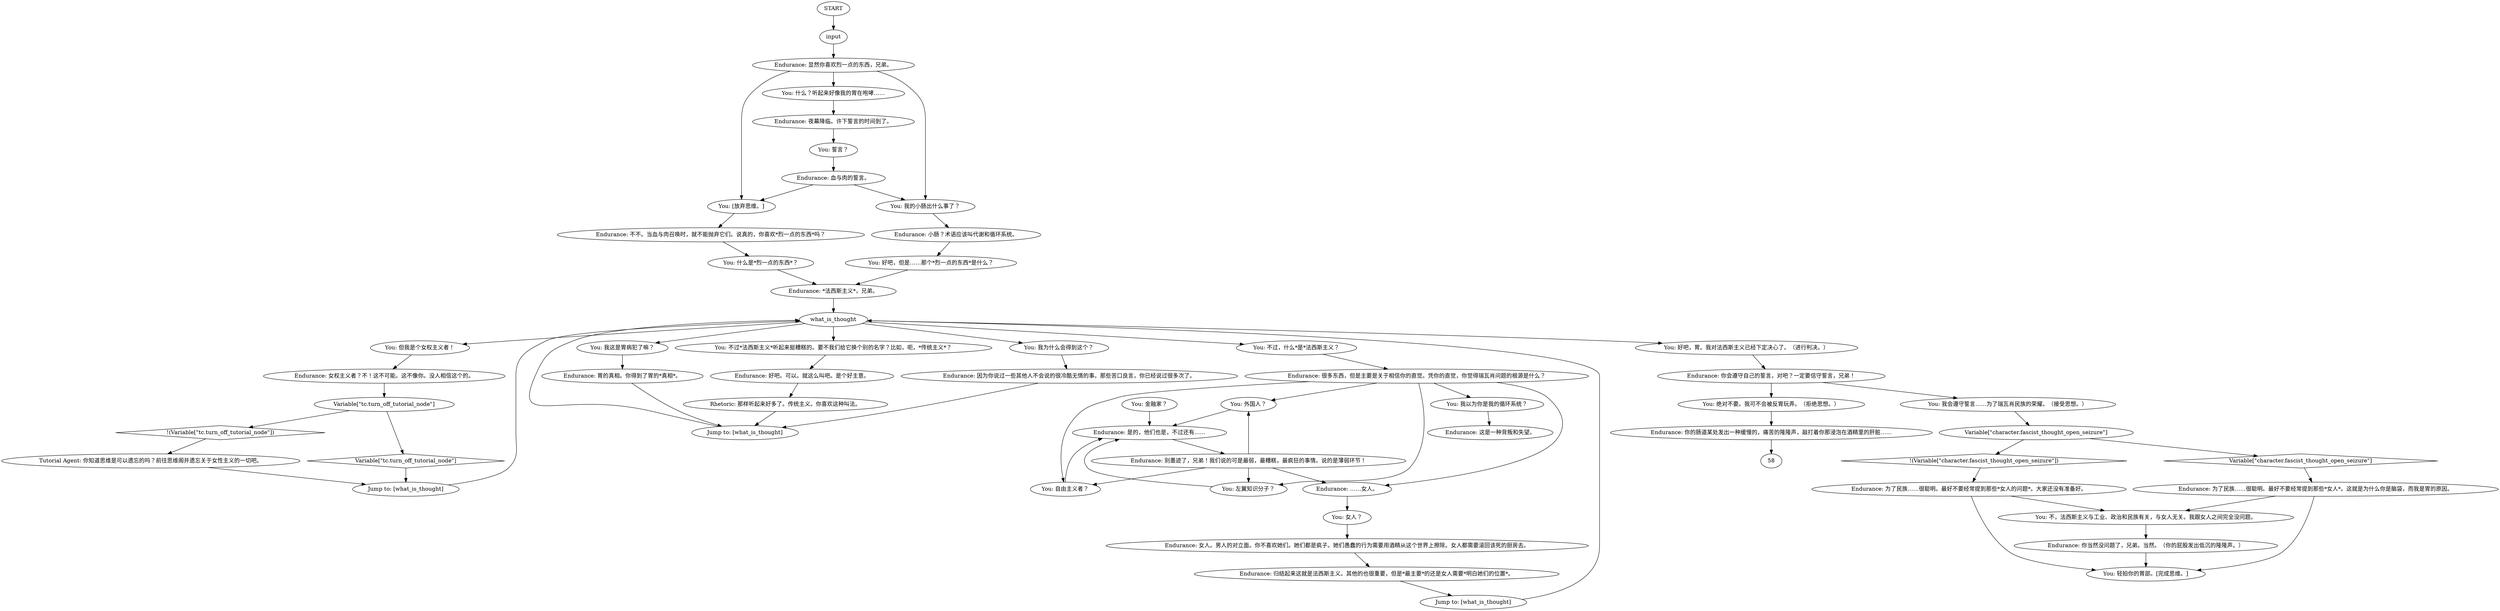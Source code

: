 # THOUGHT / REVACHOLIAN NATIONHOOD
# Endurance explains you are a Fascist. It's all about the Revacholian Nationhood.
# ==================================================
digraph G {
	  0 [label="START"];
	  1 [label="input"];
	  2 [label="what_is_thought"];
	  3 [label="Endurance: 女权主义者？不！这不可能。这不像你。没人相信这个的。"];
	  4 [label="You: 什么？听起来好像我的胃在咆哮……"];
	  5 [label="Endurance: 归结起来这就是法西斯主义。其他的也很重要，但是*最主要*的还是女人需要*明白她们的位置*。"];
	  6 [label="You: 我会遵守誓言……为了瑞瓦肖民族的荣耀。（接受思想。）"];
	  7 [label="Jump to: [what_is_thought]"];
	  8 [label="Endurance: 很多东西，但是主要是关于相信你的直觉。凭你的直觉，你觉得瑞瓦肖问题的根源是什么？"];
	  9 [label="You: [放弃思维。]"];
	  10 [label="You: 外国人？"];
	  11 [label="Endurance: 小肠？术语应该叫代谢和循环系统。"];
	  12 [label="You: 不过*法西斯主义*听起来挺糟糕的。要不我们给它换个别的名字？比如，呃，*传统主义*？"];
	  13 [label="You: 绝对不要。我可不会被反胃玩弄。（拒绝思想。）"];
	  14 [label="You: 不，法西斯主义与工业、政治和民族有关，与女人无关。我跟女人之间完全没问题。"];
	  15 [label="Endurance: 为了民族……很聪明。最好不要经常提到那些*女人的问题*。大家还没有准备好。"];
	  16 [label="Endurance: 显然你喜欢烈一点的东西，兄弟。"];
	  17 [label="You: 但我是个女权主义者！"];
	  18 [label="You: 左翼知识分子？"];
	  19 [label="You: 我为什么会得到这个？"];
	  20 [label="You: 好吧，但是……那个*烈一点的东西*是什么？"];
	  21 [label="Endurance: 不不。当血与肉召唤时，就不能抛弃它们。说真的，你喜欢*烈一点的东西*吗？"];
	  22 [label="Rhetoric: 那样听起来好多了。传统主义。你喜欢这种叫法。"];
	  23 [label="You: 不过，什么*是*法西斯主义？"];
	  24 [label="You: 女人？"];
	  25 [label="Jump to: [what_is_thought]"];
	  26 [label="Tutorial Agent: 你知道思维是可以遗忘的吗？前往思维阁并遗忘关于女性主义的一切吧。"];
	  27 [label="You: 我的小肠出什么事了？"];
	  28 [label="Endurance: 你会遵守自己的誓言，对吧？一定要信守誓言，兄弟！"];
	  29 [label="You: 轻拍你的胃部。[完成思维。]"];
	  30 [label="Endurance: *法西斯主义*，兄弟。"];
	  31 [label="You: 我这是胃病犯了嘛？"];
	  32 [label="Endurance: 是的，他们也是，不过还有……"];
	  33 [label="Endurance: 为了民族……很聪明。最好不要经常提到那些*女人*。这就是为什么你是脑袋，而我是胃的原因。"];
	  34 [label="Endurance: 你的肠道某处发出一种缓慢的，痛苦的隆隆声，敲打着你那浸泡在酒精里的肝脏……"];
	  35 [label="Endurance: 好吧。可以。就这么叫吧。是个好主意。"];
	  36 [label="You: 什么是*烈一点的东西*？"];
	  37 [label="Jump to: [what_is_thought]"];
	  38 [label="You: 自由主义者？"];
	  39 [label="Endurance: 胃的真相。你得到了胃的*真相*。"];
	  40 [label="Endurance: 因为你说过一些其他人不会说的很冷酷无情的事。那些苦口良言，你已经说过很多次了。"];
	  41 [label="Variable[\"tc.turn_off_tutorial_node\"]"];
	  42 [label="Variable[\"tc.turn_off_tutorial_node\"]", shape=diamond];
	  43 [label="!(Variable[\"tc.turn_off_tutorial_node\"])", shape=diamond];
	  44 [label="Endurance: 女人。男人的对立面。你不喜欢她们。她们都是疯子。她们愚蠢的行为需要用酒精从这个世界上擦除。女人都需要滚回该死的厨房去。"];
	  45 [label="Endurance: 你当然没问题了，兄弟。当然。（你的屁股发出低沉的隆隆声。）"];
	  46 [label="Variable[\"character.fascist_thought_open_seizure\"]"];
	  47 [label="Variable[\"character.fascist_thought_open_seizure\"]", shape=diamond];
	  48 [label="!(Variable[\"character.fascist_thought_open_seizure\"])", shape=diamond];
	  49 [label="Endurance: 夜幕降临。许下誓言的时间到了。"];
	  50 [label="You: 誓言？"];
	  51 [label="Endurance: 血与肉的誓言。"];
	  52 [label="You: 好吧，胃。我对法西斯主义已经下定决心了。（进行判决。）"];
	  53 [label="You: 我以为你是我的循环系统？"];
	  54 [label="You: 金融家？"];
	  55 [label="Endurance: ……女人。"];
	  56 [label="Endurance: 别墨迹了，兄弟！我们说的可是最弱，最糟糕，最疯狂的事情。说的是薄弱环节！"];
	  57 [label="Endurance: 这是一种背叛和失望。"];
	  0 -> 1
	  1 -> 16
	  2 -> 12
	  2 -> 17
	  2 -> 19
	  2 -> 52
	  2 -> 23
	  2 -> 31
	  3 -> 41
	  4 -> 49
	  5 -> 25
	  6 -> 46
	  7 -> 2
	  8 -> 38
	  8 -> 10
	  8 -> 18
	  8 -> 53
	  8 -> 55
	  9 -> 21
	  10 -> 32
	  11 -> 20
	  12 -> 35
	  13 -> 34
	  14 -> 45
	  15 -> 29
	  15 -> 14
	  16 -> 9
	  16 -> 27
	  16 -> 4
	  17 -> 3
	  18 -> 32
	  19 -> 40
	  20 -> 30
	  21 -> 36
	  22 -> 7
	  23 -> 8
	  24 -> 44
	  25 -> 2
	  26 -> 37
	  27 -> 11
	  28 -> 13
	  28 -> 6
	  30 -> 2
	  31 -> 39
	  32 -> 56
	  33 -> 29
	  33 -> 14
	  34 -> 58
	  35 -> 22
	  36 -> 30
	  37 -> 2
	  38 -> 32
	  39 -> 7
	  40 -> 7
	  41 -> 42
	  41 -> 43
	  42 -> 37
	  43 -> 26
	  44 -> 5
	  45 -> 29
	  46 -> 48
	  46 -> 47
	  47 -> 33
	  48 -> 15
	  49 -> 50
	  50 -> 51
	  51 -> 9
	  51 -> 27
	  52 -> 28
	  53 -> 57
	  54 -> 32
	  55 -> 24
	  56 -> 10
	  56 -> 18
	  56 -> 38
	  56 -> 55
}

